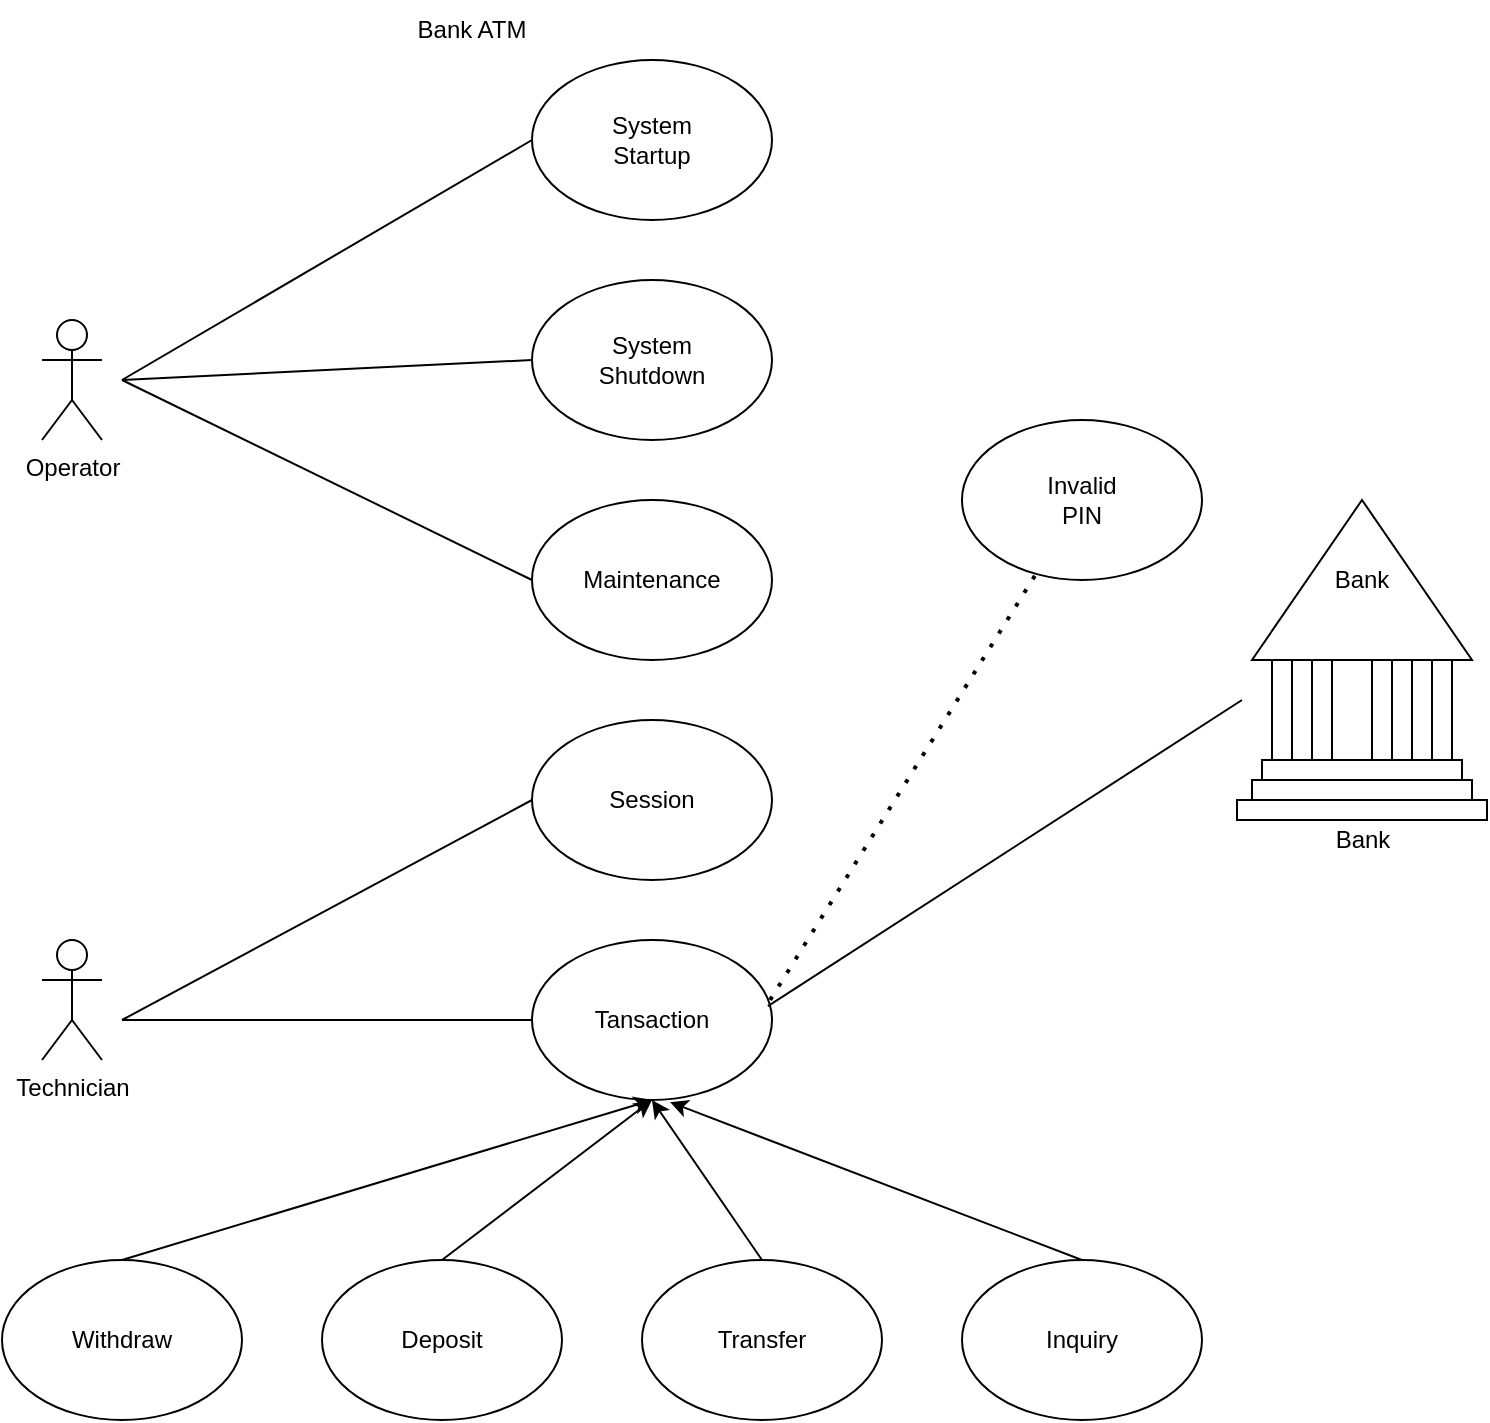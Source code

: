 <mxfile version="16.2.6" type="github" pages="2">
  <diagram id="_k4SFtjNPuJcZfNxcP2K" name="Use Case Diagram">
    <mxGraphModel dx="946" dy="614" grid="1" gridSize="10" guides="1" tooltips="1" connect="1" arrows="1" fold="1" page="1" pageScale="1" pageWidth="850" pageHeight="1100" math="0" shadow="0">
      <root>
        <mxCell id="0" />
        <mxCell id="1" parent="0" />
        <mxCell id="45MKgMRKXFpGtMMUWDXZ-6" value="Bank ATM" style="text;html=1;strokeColor=none;fillColor=none;align=center;verticalAlign=middle;whiteSpace=wrap;rounded=0;" parent="1" vertex="1">
          <mxGeometry x="285" y="90" width="60" height="30" as="geometry" />
        </mxCell>
        <mxCell id="45MKgMRKXFpGtMMUWDXZ-7" value="Operator" style="shape=umlActor;verticalLabelPosition=bottom;verticalAlign=top;html=1;outlineConnect=0;" parent="1" vertex="1">
          <mxGeometry x="100" y="250" width="30" height="60" as="geometry" />
        </mxCell>
        <mxCell id="45MKgMRKXFpGtMMUWDXZ-8" value="Technician" style="shape=umlActor;verticalLabelPosition=bottom;verticalAlign=top;html=1;outlineConnect=0;" parent="1" vertex="1">
          <mxGeometry x="100" y="560" width="30" height="60" as="geometry" />
        </mxCell>
        <mxCell id="45MKgMRKXFpGtMMUWDXZ-10" value="System&lt;br&gt;Startup" style="ellipse;whiteSpace=wrap;html=1;" parent="1" vertex="1">
          <mxGeometry x="345" y="120" width="120" height="80" as="geometry" />
        </mxCell>
        <mxCell id="45MKgMRKXFpGtMMUWDXZ-11" value="Maintenance" style="ellipse;whiteSpace=wrap;html=1;" parent="1" vertex="1">
          <mxGeometry x="345" y="340" width="120" height="80" as="geometry" />
        </mxCell>
        <mxCell id="45MKgMRKXFpGtMMUWDXZ-12" value="Session" style="ellipse;whiteSpace=wrap;html=1;" parent="1" vertex="1">
          <mxGeometry x="345" y="450" width="120" height="80" as="geometry" />
        </mxCell>
        <mxCell id="45MKgMRKXFpGtMMUWDXZ-13" value="System&lt;br&gt;Shutdown" style="ellipse;whiteSpace=wrap;html=1;" parent="1" vertex="1">
          <mxGeometry x="345" y="230" width="120" height="80" as="geometry" />
        </mxCell>
        <mxCell id="45MKgMRKXFpGtMMUWDXZ-14" value="Tansaction" style="ellipse;whiteSpace=wrap;html=1;" parent="1" vertex="1">
          <mxGeometry x="345" y="560" width="120" height="80" as="geometry" />
        </mxCell>
        <mxCell id="45MKgMRKXFpGtMMUWDXZ-17" value="" style="endArrow=none;html=1;rounded=0;" parent="1" edge="1">
          <mxGeometry width="50" height="50" relative="1" as="geometry">
            <mxPoint x="140" y="280" as="sourcePoint" />
            <mxPoint x="345" y="160" as="targetPoint" />
          </mxGeometry>
        </mxCell>
        <mxCell id="45MKgMRKXFpGtMMUWDXZ-18" value="" style="endArrow=none;html=1;rounded=0;entryX=0;entryY=0.5;entryDx=0;entryDy=0;" parent="1" target="45MKgMRKXFpGtMMUWDXZ-13" edge="1">
          <mxGeometry width="50" height="50" relative="1" as="geometry">
            <mxPoint x="140" y="280" as="sourcePoint" />
            <mxPoint x="355" y="170" as="targetPoint" />
          </mxGeometry>
        </mxCell>
        <mxCell id="45MKgMRKXFpGtMMUWDXZ-19" value="" style="endArrow=none;html=1;rounded=0;entryX=0;entryY=0.5;entryDx=0;entryDy=0;" parent="1" target="45MKgMRKXFpGtMMUWDXZ-11" edge="1">
          <mxGeometry width="50" height="50" relative="1" as="geometry">
            <mxPoint x="140" y="280" as="sourcePoint" />
            <mxPoint x="365" y="180" as="targetPoint" />
          </mxGeometry>
        </mxCell>
        <mxCell id="45MKgMRKXFpGtMMUWDXZ-23" value="" style="whiteSpace=wrap;html=1;aspect=fixed;" parent="1" vertex="1">
          <mxGeometry x="715" y="410" width="90" height="90" as="geometry" />
        </mxCell>
        <mxCell id="45MKgMRKXFpGtMMUWDXZ-24" value="Bank" style="triangle;whiteSpace=wrap;html=1;direction=north;" parent="1" vertex="1">
          <mxGeometry x="705" y="340" width="110" height="80" as="geometry" />
        </mxCell>
        <mxCell id="45MKgMRKXFpGtMMUWDXZ-25" value="" style="rounded=0;whiteSpace=wrap;html=1;" parent="1" vertex="1">
          <mxGeometry x="710" y="470" width="100" height="10" as="geometry" />
        </mxCell>
        <mxCell id="45MKgMRKXFpGtMMUWDXZ-26" value="" style="rounded=0;whiteSpace=wrap;html=1;" parent="1" vertex="1">
          <mxGeometry x="705" y="480" width="110" height="10" as="geometry" />
        </mxCell>
        <mxCell id="45MKgMRKXFpGtMMUWDXZ-27" value="" style="rounded=0;whiteSpace=wrap;html=1;" parent="1" vertex="1">
          <mxGeometry x="697.5" y="490" width="125" height="10" as="geometry" />
        </mxCell>
        <mxCell id="45MKgMRKXFpGtMMUWDXZ-28" value="" style="rounded=0;whiteSpace=wrap;html=1;rotation=90;" parent="1" vertex="1">
          <mxGeometry x="705" y="440" width="50" height="10" as="geometry" />
        </mxCell>
        <mxCell id="45MKgMRKXFpGtMMUWDXZ-32" value="" style="rounded=0;whiteSpace=wrap;html=1;rotation=90;" parent="1" vertex="1">
          <mxGeometry x="745" y="440" width="50" height="10" as="geometry" />
        </mxCell>
        <mxCell id="45MKgMRKXFpGtMMUWDXZ-33" value="" style="rounded=0;whiteSpace=wrap;html=1;rotation=90;" parent="1" vertex="1">
          <mxGeometry x="765" y="440" width="50" height="10" as="geometry" />
        </mxCell>
        <mxCell id="45MKgMRKXFpGtMMUWDXZ-36" value="" style="rounded=0;whiteSpace=wrap;html=1;rotation=90;" parent="1" vertex="1">
          <mxGeometry x="715" y="440" width="50" height="10" as="geometry" />
        </mxCell>
        <mxCell id="45MKgMRKXFpGtMMUWDXZ-39" value="" style="endArrow=none;html=1;rounded=0;entryX=0;entryY=0.5;entryDx=0;entryDy=0;" parent="1" edge="1" target="45MKgMRKXFpGtMMUWDXZ-12">
          <mxGeometry width="50" height="50" relative="1" as="geometry">
            <mxPoint x="140" y="600" as="sourcePoint" />
            <mxPoint x="345" y="600" as="targetPoint" />
          </mxGeometry>
        </mxCell>
        <mxCell id="45MKgMRKXFpGtMMUWDXZ-40" value="" style="endArrow=none;html=1;rounded=0;entryX=0;entryY=0.5;entryDx=0;entryDy=0;" parent="1" edge="1" target="45MKgMRKXFpGtMMUWDXZ-14">
          <mxGeometry width="50" height="50" relative="1" as="geometry">
            <mxPoint x="140" y="600" as="sourcePoint" />
            <mxPoint x="345" y="700" as="targetPoint" />
          </mxGeometry>
        </mxCell>
        <mxCell id="45MKgMRKXFpGtMMUWDXZ-54" value="" style="endArrow=none;html=1;rounded=0;exitX=0.983;exitY=0.413;exitDx=0;exitDy=0;exitPerimeter=0;" parent="1" source="45MKgMRKXFpGtMMUWDXZ-14" edge="1">
          <mxGeometry width="50" height="50" relative="1" as="geometry">
            <mxPoint x="400" y="530" as="sourcePoint" />
            <mxPoint x="700" y="440" as="targetPoint" />
          </mxGeometry>
        </mxCell>
        <mxCell id="45MKgMRKXFpGtMMUWDXZ-57" value="Bank" style="text;html=1;align=center;verticalAlign=middle;resizable=0;points=[];autosize=1;strokeColor=none;fillColor=none;" parent="1" vertex="1">
          <mxGeometry x="740" y="500" width="40" height="20" as="geometry" />
        </mxCell>
        <mxCell id="Dvb4oOkXm0ofPI8fJMlN-1" style="edgeStyle=orthogonalEdgeStyle;rounded=0;orthogonalLoop=1;jettySize=auto;html=1;exitX=1;exitY=0.5;exitDx=0;exitDy=0;" edge="1" parent="1">
          <mxGeometry relative="1" as="geometry">
            <mxPoint x="405" y="672.5" as="sourcePoint" />
            <mxPoint x="405" y="672.5" as="targetPoint" />
          </mxGeometry>
        </mxCell>
        <mxCell id="Dvb4oOkXm0ofPI8fJMlN-3" value="Invalid&lt;br&gt;PIN" style="ellipse;whiteSpace=wrap;html=1;" vertex="1" parent="1">
          <mxGeometry x="560" y="300" width="120" height="80" as="geometry" />
        </mxCell>
        <mxCell id="Dvb4oOkXm0ofPI8fJMlN-4" value="Inquiry" style="ellipse;whiteSpace=wrap;html=1;" vertex="1" parent="1">
          <mxGeometry x="560" y="720" width="120" height="80" as="geometry" />
        </mxCell>
        <mxCell id="Dvb4oOkXm0ofPI8fJMlN-5" value="Transfer" style="ellipse;whiteSpace=wrap;html=1;" vertex="1" parent="1">
          <mxGeometry x="400" y="720" width="120" height="80" as="geometry" />
        </mxCell>
        <mxCell id="Dvb4oOkXm0ofPI8fJMlN-6" value="Deposit" style="ellipse;whiteSpace=wrap;html=1;" vertex="1" parent="1">
          <mxGeometry x="240" y="720" width="120" height="80" as="geometry" />
        </mxCell>
        <mxCell id="Dvb4oOkXm0ofPI8fJMlN-7" value="Withdraw" style="ellipse;whiteSpace=wrap;html=1;" vertex="1" parent="1">
          <mxGeometry x="80" y="720" width="120" height="80" as="geometry" />
        </mxCell>
        <mxCell id="Dvb4oOkXm0ofPI8fJMlN-10" value="" style="endArrow=classic;html=1;rounded=0;entryX=0.5;entryY=1;entryDx=0;entryDy=0;exitX=0.5;exitY=0;exitDx=0;exitDy=0;" edge="1" parent="1" source="Dvb4oOkXm0ofPI8fJMlN-7" target="45MKgMRKXFpGtMMUWDXZ-14">
          <mxGeometry width="50" height="50" relative="1" as="geometry">
            <mxPoint x="450" y="680" as="sourcePoint" />
            <mxPoint x="500" y="630" as="targetPoint" />
          </mxGeometry>
        </mxCell>
        <mxCell id="Dvb4oOkXm0ofPI8fJMlN-12" value="" style="endArrow=classic;html=1;rounded=0;entryX=0.5;entryY=1;entryDx=0;entryDy=0;exitX=0.5;exitY=0;exitDx=0;exitDy=0;" edge="1" parent="1" source="Dvb4oOkXm0ofPI8fJMlN-6" target="45MKgMRKXFpGtMMUWDXZ-14">
          <mxGeometry width="50" height="50" relative="1" as="geometry">
            <mxPoint x="450" y="680" as="sourcePoint" />
            <mxPoint x="500" y="630" as="targetPoint" />
          </mxGeometry>
        </mxCell>
        <mxCell id="Dvb4oOkXm0ofPI8fJMlN-13" value="" style="endArrow=classic;html=1;rounded=0;entryX=0.575;entryY=1.013;entryDx=0;entryDy=0;entryPerimeter=0;exitX=0.5;exitY=0;exitDx=0;exitDy=0;" edge="1" parent="1" source="Dvb4oOkXm0ofPI8fJMlN-4" target="45MKgMRKXFpGtMMUWDXZ-14">
          <mxGeometry width="50" height="50" relative="1" as="geometry">
            <mxPoint x="450" y="680" as="sourcePoint" />
            <mxPoint x="500" y="630" as="targetPoint" />
          </mxGeometry>
        </mxCell>
        <mxCell id="Dvb4oOkXm0ofPI8fJMlN-14" value="" style="endArrow=classic;html=1;rounded=0;entryX=0.5;entryY=1;entryDx=0;entryDy=0;exitX=0.5;exitY=0;exitDx=0;exitDy=0;" edge="1" parent="1" source="Dvb4oOkXm0ofPI8fJMlN-5" target="45MKgMRKXFpGtMMUWDXZ-14">
          <mxGeometry width="50" height="50" relative="1" as="geometry">
            <mxPoint x="450" y="710" as="sourcePoint" />
            <mxPoint x="500" y="630" as="targetPoint" />
          </mxGeometry>
        </mxCell>
        <mxCell id="Dvb4oOkXm0ofPI8fJMlN-15" value="" style="endArrow=none;dashed=1;html=1;dashPattern=1 3;strokeWidth=2;rounded=0;exitX=0.992;exitY=0.375;exitDx=0;exitDy=0;exitPerimeter=0;" edge="1" parent="1" source="45MKgMRKXFpGtMMUWDXZ-14" target="Dvb4oOkXm0ofPI8fJMlN-3">
          <mxGeometry width="50" height="50" relative="1" as="geometry">
            <mxPoint x="470" y="590" as="sourcePoint" />
            <mxPoint x="500" y="550" as="targetPoint" />
          </mxGeometry>
        </mxCell>
      </root>
    </mxGraphModel>
  </diagram>
  <diagram id="KxTxRun4sh863hU8KU6i" name="Class Diagram">
    <mxGraphModel dx="946" dy="614" grid="1" gridSize="10" guides="1" tooltips="1" connect="1" arrows="1" fold="1" page="1" pageScale="1" pageWidth="850" pageHeight="1100" math="0" shadow="0">
      <root>
        <mxCell id="xuX5k-lq0-51uePfPYsa-0" />
        <mxCell id="xuX5k-lq0-51uePfPYsa-1" parent="xuX5k-lq0-51uePfPYsa-0" />
        <mxCell id="ivWQdCyOf3Oc2Pl7hZdx-12" value="Bank" style="swimlane;fontStyle=1;align=center;verticalAlign=top;childLayout=stackLayout;horizontal=1;startSize=26;horizontalStack=0;resizeParent=1;resizeParentMax=0;resizeLast=0;collapsible=1;marginBottom=0;" vertex="1" parent="xuX5k-lq0-51uePfPYsa-1">
          <mxGeometry x="80" y="80" width="160" height="110" as="geometry" />
        </mxCell>
        <mxCell id="ivWQdCyOf3Oc2Pl7hZdx-13" value="code&#xa;address&#xa;" style="text;strokeColor=none;fillColor=none;align=left;verticalAlign=top;spacingLeft=4;spacingRight=4;overflow=hidden;rotatable=0;points=[[0,0.5],[1,0.5]];portConstraint=eastwest;" vertex="1" parent="ivWQdCyOf3Oc2Pl7hZdx-12">
          <mxGeometry y="26" width="160" height="34" as="geometry" />
        </mxCell>
        <mxCell id="ivWQdCyOf3Oc2Pl7hZdx-14" value="" style="line;strokeWidth=1;fillColor=none;align=left;verticalAlign=middle;spacingTop=-1;spacingLeft=3;spacingRight=3;rotatable=0;labelPosition=right;points=[];portConstraint=eastwest;" vertex="1" parent="ivWQdCyOf3Oc2Pl7hZdx-12">
          <mxGeometry y="60" width="160" height="8" as="geometry" />
        </mxCell>
        <mxCell id="ivWQdCyOf3Oc2Pl7hZdx-15" value="Manages()&#xa;maintains()" style="text;strokeColor=none;fillColor=none;align=left;verticalAlign=top;spacingLeft=4;spacingRight=4;overflow=hidden;rotatable=0;points=[[0,0.5],[1,0.5]];portConstraint=eastwest;" vertex="1" parent="ivWQdCyOf3Oc2Pl7hZdx-12">
          <mxGeometry y="68" width="160" height="42" as="geometry" />
        </mxCell>
        <mxCell id="ivWQdCyOf3Oc2Pl7hZdx-23" value="ATMInfo" style="swimlane;fontStyle=1;align=center;verticalAlign=top;childLayout=stackLayout;horizontal=1;startSize=26;horizontalStack=0;resizeParent=1;resizeParentMax=0;resizeLast=0;collapsible=1;marginBottom=0;" vertex="1" parent="xuX5k-lq0-51uePfPYsa-1">
          <mxGeometry x="600" y="80" width="160" height="110" as="geometry" />
        </mxCell>
        <mxCell id="ivWQdCyOf3Oc2Pl7hZdx-24" value="location&#xa;managedBy" style="text;strokeColor=none;fillColor=none;align=left;verticalAlign=top;spacingLeft=4;spacingRight=4;overflow=hidden;rotatable=0;points=[[0,0.5],[1,0.5]];portConstraint=eastwest;" vertex="1" parent="ivWQdCyOf3Oc2Pl7hZdx-23">
          <mxGeometry y="26" width="160" height="34" as="geometry" />
        </mxCell>
        <mxCell id="ivWQdCyOf3Oc2Pl7hZdx-25" value="" style="line;strokeWidth=1;fillColor=none;align=left;verticalAlign=middle;spacingTop=-1;spacingLeft=3;spacingRight=3;rotatable=0;labelPosition=right;points=[];portConstraint=eastwest;" vertex="1" parent="ivWQdCyOf3Oc2Pl7hZdx-23">
          <mxGeometry y="60" width="160" height="8" as="geometry" />
        </mxCell>
        <mxCell id="ivWQdCyOf3Oc2Pl7hZdx-26" value="identifies()&#xa;transactions()" style="text;strokeColor=none;fillColor=none;align=left;verticalAlign=top;spacingLeft=4;spacingRight=4;overflow=hidden;rotatable=0;points=[[0,0.5],[1,0.5]];portConstraint=eastwest;" vertex="1" parent="ivWQdCyOf3Oc2Pl7hZdx-23">
          <mxGeometry y="68" width="160" height="42" as="geometry" />
        </mxCell>
        <mxCell id="ivWQdCyOf3Oc2Pl7hZdx-27" value="" style="endArrow=none;html=1;rounded=0;exitX=1;exitY=0.25;exitDx=0;exitDy=0;" edge="1" parent="xuX5k-lq0-51uePfPYsa-1" source="ivWQdCyOf3Oc2Pl7hZdx-12">
          <mxGeometry width="50" height="50" relative="1" as="geometry">
            <mxPoint x="340" y="370" as="sourcePoint" />
            <mxPoint x="600" y="108" as="targetPoint" />
          </mxGeometry>
        </mxCell>
        <mxCell id="ivWQdCyOf3Oc2Pl7hZdx-28" value="Customer" style="swimlane;fontStyle=1;align=center;verticalAlign=top;childLayout=stackLayout;horizontal=1;startSize=26;horizontalStack=0;resizeParent=1;resizeParentMax=0;resizeLast=0;collapsible=1;marginBottom=0;" vertex="1" parent="xuX5k-lq0-51uePfPYsa-1">
          <mxGeometry x="330" y="160" width="160" height="120" as="geometry" />
        </mxCell>
        <mxCell id="ivWQdCyOf3Oc2Pl7hZdx-29" value="name&#xa;address&#xa;dob" style="text;strokeColor=none;fillColor=none;align=left;verticalAlign=top;spacingLeft=4;spacingRight=4;overflow=hidden;rotatable=0;points=[[0,0.5],[1,0.5]];portConstraint=eastwest;" vertex="1" parent="ivWQdCyOf3Oc2Pl7hZdx-28">
          <mxGeometry y="26" width="160" height="54" as="geometry" />
        </mxCell>
        <mxCell id="ivWQdCyOf3Oc2Pl7hZdx-30" value="" style="line;strokeWidth=1;fillColor=none;align=left;verticalAlign=middle;spacingTop=-1;spacingLeft=3;spacingRight=3;rotatable=0;labelPosition=right;points=[];portConstraint=eastwest;" vertex="1" parent="ivWQdCyOf3Oc2Pl7hZdx-28">
          <mxGeometry y="80" width="160" height="8" as="geometry" />
        </mxCell>
        <mxCell id="ivWQdCyOf3Oc2Pl7hZdx-31" value="owns()" style="text;strokeColor=none;fillColor=none;align=left;verticalAlign=top;spacingLeft=4;spacingRight=4;overflow=hidden;rotatable=0;points=[[0,0.5],[1,0.5]];portConstraint=eastwest;" vertex="1" parent="ivWQdCyOf3Oc2Pl7hZdx-28">
          <mxGeometry y="88" width="160" height="32" as="geometry" />
        </mxCell>
        <mxCell id="ivWQdCyOf3Oc2Pl7hZdx-32" value="" style="endArrow=none;html=1;rounded=0;exitX=1;exitY=0.5;exitDx=0;exitDy=0;entryX=0;entryY=0.083;entryDx=0;entryDy=0;entryPerimeter=0;" edge="1" parent="xuX5k-lq0-51uePfPYsa-1" source="ivWQdCyOf3Oc2Pl7hZdx-15" target="ivWQdCyOf3Oc2Pl7hZdx-28">
          <mxGeometry width="50" height="50" relative="1" as="geometry">
            <mxPoint x="250" y="117.5" as="sourcePoint" />
            <mxPoint x="610" y="118" as="targetPoint" />
          </mxGeometry>
        </mxCell>
        <mxCell id="ivWQdCyOf3Oc2Pl7hZdx-33" value="DebitCard" style="swimlane;fontStyle=1;align=center;verticalAlign=top;childLayout=stackLayout;horizontal=1;startSize=26;horizontalStack=0;resizeParent=1;resizeParentMax=0;resizeLast=0;collapsible=1;marginBottom=0;" vertex="1" parent="xuX5k-lq0-51uePfPYsa-1">
          <mxGeometry x="80" y="230" width="160" height="104" as="geometry" />
        </mxCell>
        <mxCell id="ivWQdCyOf3Oc2Pl7hZdx-34" value="cardNo&#xa;ownedBy" style="text;strokeColor=none;fillColor=none;align=left;verticalAlign=top;spacingLeft=4;spacingRight=4;overflow=hidden;rotatable=0;points=[[0,0.5],[1,0.5]];portConstraint=eastwest;" vertex="1" parent="ivWQdCyOf3Oc2Pl7hZdx-33">
          <mxGeometry y="26" width="160" height="44" as="geometry" />
        </mxCell>
        <mxCell id="ivWQdCyOf3Oc2Pl7hZdx-35" value="" style="line;strokeWidth=1;fillColor=none;align=left;verticalAlign=middle;spacingTop=-1;spacingLeft=3;spacingRight=3;rotatable=0;labelPosition=right;points=[];portConstraint=eastwest;" vertex="1" parent="ivWQdCyOf3Oc2Pl7hZdx-33">
          <mxGeometry y="70" width="160" height="2" as="geometry" />
        </mxCell>
        <mxCell id="ivWQdCyOf3Oc2Pl7hZdx-36" value="access()" style="text;strokeColor=none;fillColor=none;align=left;verticalAlign=top;spacingLeft=4;spacingRight=4;overflow=hidden;rotatable=0;points=[[0,0.5],[1,0.5]];portConstraint=eastwest;" vertex="1" parent="ivWQdCyOf3Oc2Pl7hZdx-33">
          <mxGeometry y="72" width="160" height="32" as="geometry" />
        </mxCell>
        <mxCell id="ivWQdCyOf3Oc2Pl7hZdx-37" value="" style="endArrow=none;html=1;rounded=0;entryX=-0.006;entryY=1.037;entryDx=0;entryDy=0;entryPerimeter=0;" edge="1" parent="xuX5k-lq0-51uePfPYsa-1" target="ivWQdCyOf3Oc2Pl7hZdx-29">
          <mxGeometry width="50" height="50" relative="1" as="geometry">
            <mxPoint x="240" y="242" as="sourcePoint" />
            <mxPoint x="250" y="200" as="targetPoint" />
          </mxGeometry>
        </mxCell>
        <mxCell id="ivWQdCyOf3Oc2Pl7hZdx-39" value="Account" style="swimlane;fontStyle=1;align=center;verticalAlign=top;childLayout=stackLayout;horizontal=1;startSize=26;horizontalStack=0;resizeParent=1;resizeParentMax=0;resizeLast=0;collapsible=1;marginBottom=0;" vertex="1" parent="xuX5k-lq0-51uePfPYsa-1">
          <mxGeometry x="330" y="330" width="160" height="110" as="geometry" />
        </mxCell>
        <mxCell id="ivWQdCyOf3Oc2Pl7hZdx-40" value="type&#xa;owner" style="text;strokeColor=none;fillColor=none;align=left;verticalAlign=top;spacingLeft=4;spacingRight=4;overflow=hidden;rotatable=0;points=[[0,0.5],[1,0.5]];portConstraint=eastwest;" vertex="1" parent="ivWQdCyOf3Oc2Pl7hZdx-39">
          <mxGeometry y="26" width="160" height="54" as="geometry" />
        </mxCell>
        <mxCell id="ivWQdCyOf3Oc2Pl7hZdx-41" value="" style="line;strokeWidth=1;fillColor=none;align=left;verticalAlign=middle;spacingTop=-1;spacingLeft=3;spacingRight=3;rotatable=0;labelPosition=right;points=[];portConstraint=eastwest;" vertex="1" parent="ivWQdCyOf3Oc2Pl7hZdx-39">
          <mxGeometry y="80" width="160" height="30" as="geometry" />
        </mxCell>
        <mxCell id="ivWQdCyOf3Oc2Pl7hZdx-43" value="ATMTransaction" style="swimlane;fontStyle=1;align=center;verticalAlign=top;childLayout=stackLayout;horizontal=1;startSize=26;horizontalStack=0;resizeParent=1;resizeParentMax=0;resizeLast=0;collapsible=1;marginBottom=0;" vertex="1" parent="xuX5k-lq0-51uePfPYsa-1">
          <mxGeometry x="600" y="280" width="160" height="120" as="geometry" />
        </mxCell>
        <mxCell id="ivWQdCyOf3Oc2Pl7hZdx-44" value="transactionID&#xa;date&#xa;type" style="text;strokeColor=none;fillColor=none;align=left;verticalAlign=top;spacingLeft=4;spacingRight=4;overflow=hidden;rotatable=0;points=[[0,0.5],[1,0.5]];portConstraint=eastwest;" vertex="1" parent="ivWQdCyOf3Oc2Pl7hZdx-43">
          <mxGeometry y="26" width="160" height="54" as="geometry" />
        </mxCell>
        <mxCell id="ivWQdCyOf3Oc2Pl7hZdx-45" value="" style="line;strokeWidth=1;fillColor=none;align=left;verticalAlign=middle;spacingTop=-1;spacingLeft=3;spacingRight=3;rotatable=0;labelPosition=right;points=[];portConstraint=eastwest;" vertex="1" parent="ivWQdCyOf3Oc2Pl7hZdx-43">
          <mxGeometry y="80" width="160" height="8" as="geometry" />
        </mxCell>
        <mxCell id="ivWQdCyOf3Oc2Pl7hZdx-46" value="modifies()" style="text;strokeColor=none;fillColor=none;align=left;verticalAlign=top;spacingLeft=4;spacingRight=4;overflow=hidden;rotatable=0;points=[[0,0.5],[1,0.5]];portConstraint=eastwest;" vertex="1" parent="ivWQdCyOf3Oc2Pl7hZdx-43">
          <mxGeometry y="88" width="160" height="32" as="geometry" />
        </mxCell>
        <mxCell id="ivWQdCyOf3Oc2Pl7hZdx-47" value="" style="endArrow=none;html=1;rounded=0;exitX=0.5;exitY=0;exitDx=0;exitDy=0;" edge="1" parent="xuX5k-lq0-51uePfPYsa-1" source="ivWQdCyOf3Oc2Pl7hZdx-43">
          <mxGeometry width="50" height="50" relative="1" as="geometry">
            <mxPoint x="250" y="252" as="sourcePoint" />
            <mxPoint x="680" y="190" as="targetPoint" />
          </mxGeometry>
        </mxCell>
        <mxCell id="ivWQdCyOf3Oc2Pl7hZdx-48" value="" style="endArrow=none;html=1;rounded=0;entryX=-0.019;entryY=1.056;entryDx=0;entryDy=0;entryPerimeter=0;exitX=1.006;exitY=0.111;exitDx=0;exitDy=0;exitPerimeter=0;" edge="1" parent="xuX5k-lq0-51uePfPYsa-1" source="ivWQdCyOf3Oc2Pl7hZdx-40" target="ivWQdCyOf3Oc2Pl7hZdx-44">
          <mxGeometry width="50" height="50" relative="1" as="geometry">
            <mxPoint x="260" y="262" as="sourcePoint" />
            <mxPoint x="349.04" y="261.998" as="targetPoint" />
          </mxGeometry>
        </mxCell>
        <mxCell id="ivWQdCyOf3Oc2Pl7hZdx-49" value="" style="endArrow=none;html=1;rounded=0;entryX=0;entryY=0.5;entryDx=0;entryDy=0;" edge="1" parent="xuX5k-lq0-51uePfPYsa-1" target="ivWQdCyOf3Oc2Pl7hZdx-40">
          <mxGeometry width="50" height="50" relative="1" as="geometry">
            <mxPoint x="140" y="340" as="sourcePoint" />
            <mxPoint x="390" y="320" as="targetPoint" />
            <Array as="points">
              <mxPoint x="140" y="383" />
            </Array>
          </mxGeometry>
        </mxCell>
        <mxCell id="ivWQdCyOf3Oc2Pl7hZdx-51" value="" style="endArrow=none;html=1;rounded=0;entryX=0.506;entryY=1;entryDx=0;entryDy=0;entryPerimeter=0;" edge="1" parent="xuX5k-lq0-51uePfPYsa-1" target="ivWQdCyOf3Oc2Pl7hZdx-15">
          <mxGeometry width="50" height="50" relative="1" as="geometry">
            <mxPoint x="161" y="230" as="sourcePoint" />
            <mxPoint x="359.04" y="271.998" as="targetPoint" />
          </mxGeometry>
        </mxCell>
        <mxCell id="ivWQdCyOf3Oc2Pl7hZdx-52" value="CurrentAccount" style="swimlane;fontStyle=1;align=center;verticalAlign=top;childLayout=stackLayout;horizontal=1;startSize=26;horizontalStack=0;resizeParent=1;resizeParentMax=0;resizeLast=0;collapsible=1;marginBottom=0;" vertex="1" parent="xuX5k-lq0-51uePfPYsa-1">
          <mxGeometry x="80" y="480" width="160" height="110" as="geometry" />
        </mxCell>
        <mxCell id="ivWQdCyOf3Oc2Pl7hZdx-53" value="accountNo&#xa;balance" style="text;strokeColor=none;fillColor=none;align=left;verticalAlign=top;spacingLeft=4;spacingRight=4;overflow=hidden;rotatable=0;points=[[0,0.5],[1,0.5]];portConstraint=eastwest;" vertex="1" parent="ivWQdCyOf3Oc2Pl7hZdx-52">
          <mxGeometry y="26" width="160" height="34" as="geometry" />
        </mxCell>
        <mxCell id="ivWQdCyOf3Oc2Pl7hZdx-54" value="" style="line;strokeWidth=1;fillColor=none;align=left;verticalAlign=middle;spacingTop=-1;spacingLeft=3;spacingRight=3;rotatable=0;labelPosition=right;points=[];portConstraint=eastwest;" vertex="1" parent="ivWQdCyOf3Oc2Pl7hZdx-52">
          <mxGeometry y="60" width="160" height="8" as="geometry" />
        </mxCell>
        <mxCell id="ivWQdCyOf3Oc2Pl7hZdx-55" value="debit()&#xa;credit()" style="text;strokeColor=none;fillColor=none;align=left;verticalAlign=top;spacingLeft=4;spacingRight=4;overflow=hidden;rotatable=0;points=[[0,0.5],[1,0.5]];portConstraint=eastwest;" vertex="1" parent="ivWQdCyOf3Oc2Pl7hZdx-52">
          <mxGeometry y="68" width="160" height="42" as="geometry" />
        </mxCell>
        <mxCell id="ivWQdCyOf3Oc2Pl7hZdx-56" value="SavinsAccount" style="swimlane;fontStyle=1;align=center;verticalAlign=top;childLayout=stackLayout;horizontal=1;startSize=26;horizontalStack=0;resizeParent=1;resizeParentMax=0;resizeLast=0;collapsible=1;marginBottom=0;" vertex="1" parent="xuX5k-lq0-51uePfPYsa-1">
          <mxGeometry x="260" y="480" width="160" height="110" as="geometry" />
        </mxCell>
        <mxCell id="ivWQdCyOf3Oc2Pl7hZdx-57" value="accountNo&#xa;balance&#xa;" style="text;strokeColor=none;fillColor=none;align=left;verticalAlign=top;spacingLeft=4;spacingRight=4;overflow=hidden;rotatable=0;points=[[0,0.5],[1,0.5]];portConstraint=eastwest;" vertex="1" parent="ivWQdCyOf3Oc2Pl7hZdx-56">
          <mxGeometry y="26" width="160" height="34" as="geometry" />
        </mxCell>
        <mxCell id="ivWQdCyOf3Oc2Pl7hZdx-58" value="" style="line;strokeWidth=1;fillColor=none;align=left;verticalAlign=middle;spacingTop=-1;spacingLeft=3;spacingRight=3;rotatable=0;labelPosition=right;points=[];portConstraint=eastwest;" vertex="1" parent="ivWQdCyOf3Oc2Pl7hZdx-56">
          <mxGeometry y="60" width="160" height="8" as="geometry" />
        </mxCell>
        <mxCell id="ivWQdCyOf3Oc2Pl7hZdx-59" value="debit()&#xa;credit()" style="text;strokeColor=none;fillColor=none;align=left;verticalAlign=top;spacingLeft=4;spacingRight=4;overflow=hidden;rotatable=0;points=[[0,0.5],[1,0.5]];portConstraint=eastwest;" vertex="1" parent="ivWQdCyOf3Oc2Pl7hZdx-56">
          <mxGeometry y="68" width="160" height="42" as="geometry" />
        </mxCell>
        <mxCell id="ivWQdCyOf3Oc2Pl7hZdx-61" value="" style="endArrow=block;endSize=16;endFill=0;html=1;rounded=0;exitX=0.619;exitY=-0.018;exitDx=0;exitDy=0;exitPerimeter=0;" edge="1" parent="xuX5k-lq0-51uePfPYsa-1" source="ivWQdCyOf3Oc2Pl7hZdx-56">
          <mxGeometry width="160" relative="1" as="geometry">
            <mxPoint x="280" y="400" as="sourcePoint" />
            <mxPoint x="359" y="440" as="targetPoint" />
          </mxGeometry>
        </mxCell>
        <mxCell id="ivWQdCyOf3Oc2Pl7hZdx-62" value="" style="endArrow=none;html=1;rounded=0;exitX=0.5;exitY=0;exitDx=0;exitDy=0;" edge="1" parent="xuX5k-lq0-51uePfPYsa-1" source="ivWQdCyOf3Oc2Pl7hZdx-52">
          <mxGeometry width="50" height="50" relative="1" as="geometry">
            <mxPoint x="340" y="420" as="sourcePoint" />
            <mxPoint x="360" y="460" as="targetPoint" />
            <Array as="points">
              <mxPoint x="160" y="460" />
            </Array>
          </mxGeometry>
        </mxCell>
        <mxCell id="ivWQdCyOf3Oc2Pl7hZdx-63" value="Withdraw" style="swimlane;fontStyle=1;align=center;verticalAlign=top;childLayout=stackLayout;horizontal=1;startSize=26;horizontalStack=0;resizeParent=1;resizeParentMax=0;resizeLast=0;collapsible=1;marginBottom=0;" vertex="1" parent="xuX5k-lq0-51uePfPYsa-1">
          <mxGeometry x="461" y="480" width="100" height="104" as="geometry" />
        </mxCell>
        <mxCell id="ivWQdCyOf3Oc2Pl7hZdx-64" value="ammount" style="text;strokeColor=none;fillColor=none;align=left;verticalAlign=top;spacingLeft=4;spacingRight=4;overflow=hidden;rotatable=0;points=[[0,0.5],[1,0.5]];portConstraint=eastwest;" vertex="1" parent="ivWQdCyOf3Oc2Pl7hZdx-63">
          <mxGeometry y="26" width="100" height="44" as="geometry" />
        </mxCell>
        <mxCell id="ivWQdCyOf3Oc2Pl7hZdx-65" value="" style="line;strokeWidth=1;fillColor=none;align=left;verticalAlign=middle;spacingTop=-1;spacingLeft=3;spacingRight=3;rotatable=0;labelPosition=right;points=[];portConstraint=eastwest;" vertex="1" parent="ivWQdCyOf3Oc2Pl7hZdx-63">
          <mxGeometry y="70" width="100" height="2" as="geometry" />
        </mxCell>
        <mxCell id="ivWQdCyOf3Oc2Pl7hZdx-66" value="withdraw()" style="text;strokeColor=none;fillColor=none;align=left;verticalAlign=top;spacingLeft=4;spacingRight=4;overflow=hidden;rotatable=0;points=[[0,0.5],[1,0.5]];portConstraint=eastwest;" vertex="1" parent="ivWQdCyOf3Oc2Pl7hZdx-63">
          <mxGeometry y="72" width="100" height="32" as="geometry" />
        </mxCell>
        <mxCell id="ivWQdCyOf3Oc2Pl7hZdx-67" value="Transfer" style="swimlane;fontStyle=1;align=center;verticalAlign=top;childLayout=stackLayout;horizontal=1;startSize=26;horizontalStack=0;resizeParent=1;resizeParentMax=0;resizeLast=0;collapsible=1;marginBottom=0;" vertex="1" parent="xuX5k-lq0-51uePfPYsa-1">
          <mxGeometry x="720" y="480" width="80" height="110" as="geometry" />
        </mxCell>
        <mxCell id="ivWQdCyOf3Oc2Pl7hZdx-68" value="amount&#xa;accountNo" style="text;strokeColor=none;fillColor=none;align=left;verticalAlign=top;spacingLeft=4;spacingRight=4;overflow=hidden;rotatable=0;points=[[0,0.5],[1,0.5]];portConstraint=eastwest;" vertex="1" parent="ivWQdCyOf3Oc2Pl7hZdx-67">
          <mxGeometry y="26" width="80" height="54" as="geometry" />
        </mxCell>
        <mxCell id="ivWQdCyOf3Oc2Pl7hZdx-69" value="" style="line;strokeWidth=1;fillColor=none;align=left;verticalAlign=middle;spacingTop=-1;spacingLeft=3;spacingRight=3;rotatable=0;labelPosition=right;points=[];portConstraint=eastwest;" vertex="1" parent="ivWQdCyOf3Oc2Pl7hZdx-67">
          <mxGeometry y="80" width="80" height="30" as="geometry" />
        </mxCell>
        <mxCell id="ivWQdCyOf3Oc2Pl7hZdx-70" value="Query" style="swimlane;fontStyle=1;align=center;verticalAlign=top;childLayout=stackLayout;horizontal=1;startSize=26;horizontalStack=0;resizeParent=1;resizeParentMax=0;resizeLast=0;collapsible=1;marginBottom=0;" vertex="1" parent="xuX5k-lq0-51uePfPYsa-1">
          <mxGeometry x="590" y="480" width="100" height="104" as="geometry" />
        </mxCell>
        <mxCell id="ivWQdCyOf3Oc2Pl7hZdx-71" value="queryID&#xa;type" style="text;strokeColor=none;fillColor=none;align=left;verticalAlign=top;spacingLeft=4;spacingRight=4;overflow=hidden;rotatable=0;points=[[0,0.5],[1,0.5]];portConstraint=eastwest;" vertex="1" parent="ivWQdCyOf3Oc2Pl7hZdx-70">
          <mxGeometry y="26" width="100" height="44" as="geometry" />
        </mxCell>
        <mxCell id="ivWQdCyOf3Oc2Pl7hZdx-72" value="" style="line;strokeWidth=1;fillColor=none;align=left;verticalAlign=middle;spacingTop=-1;spacingLeft=3;spacingRight=3;rotatable=0;labelPosition=right;points=[];portConstraint=eastwest;" vertex="1" parent="ivWQdCyOf3Oc2Pl7hZdx-70">
          <mxGeometry y="70" width="100" height="2" as="geometry" />
        </mxCell>
        <mxCell id="ivWQdCyOf3Oc2Pl7hZdx-73" value="processing()" style="text;strokeColor=none;fillColor=none;align=left;verticalAlign=top;spacingLeft=4;spacingRight=4;overflow=hidden;rotatable=0;points=[[0,0.5],[1,0.5]];portConstraint=eastwest;" vertex="1" parent="ivWQdCyOf3Oc2Pl7hZdx-70">
          <mxGeometry y="72" width="100" height="32" as="geometry" />
        </mxCell>
        <mxCell id="ivWQdCyOf3Oc2Pl7hZdx-74" value="PinValidation" style="swimlane;fontStyle=1;align=center;verticalAlign=top;childLayout=stackLayout;horizontal=1;startSize=26;horizontalStack=0;resizeParent=1;resizeParentMax=0;resizeLast=0;collapsible=1;marginBottom=0;" vertex="1" parent="xuX5k-lq0-51uePfPYsa-1">
          <mxGeometry x="461" y="620" width="100" height="104" as="geometry" />
        </mxCell>
        <mxCell id="ivWQdCyOf3Oc2Pl7hZdx-75" value="oldPIN&#xa;newPIN" style="text;strokeColor=none;fillColor=none;align=left;verticalAlign=top;spacingLeft=4;spacingRight=4;overflow=hidden;rotatable=0;points=[[0,0.5],[1,0.5]];portConstraint=eastwest;" vertex="1" parent="ivWQdCyOf3Oc2Pl7hZdx-74">
          <mxGeometry y="26" width="100" height="44" as="geometry" />
        </mxCell>
        <mxCell id="ivWQdCyOf3Oc2Pl7hZdx-76" value="" style="line;strokeWidth=1;fillColor=none;align=left;verticalAlign=middle;spacingTop=-1;spacingLeft=3;spacingRight=3;rotatable=0;labelPosition=right;points=[];portConstraint=eastwest;" vertex="1" parent="ivWQdCyOf3Oc2Pl7hZdx-74">
          <mxGeometry y="70" width="100" height="2" as="geometry" />
        </mxCell>
        <mxCell id="ivWQdCyOf3Oc2Pl7hZdx-77" value="pinChange()" style="text;strokeColor=none;fillColor=none;align=left;verticalAlign=top;spacingLeft=4;spacingRight=4;overflow=hidden;rotatable=0;points=[[0,0.5],[1,0.5]];portConstraint=eastwest;" vertex="1" parent="ivWQdCyOf3Oc2Pl7hZdx-74">
          <mxGeometry y="72" width="100" height="32" as="geometry" />
        </mxCell>
        <mxCell id="ivWQdCyOf3Oc2Pl7hZdx-78" value="" style="endArrow=block;endSize=16;endFill=0;html=1;rounded=0;exitX=0.5;exitY=0;exitDx=0;exitDy=0;" edge="1" parent="xuX5k-lq0-51uePfPYsa-1" source="ivWQdCyOf3Oc2Pl7hZdx-70">
          <mxGeometry width="160" relative="1" as="geometry">
            <mxPoint x="640" y="470" as="sourcePoint" />
            <mxPoint x="640" y="400" as="targetPoint" />
          </mxGeometry>
        </mxCell>
        <mxCell id="ivWQdCyOf3Oc2Pl7hZdx-79" value="" style="endArrow=none;html=1;rounded=0;exitX=0.5;exitY=0;exitDx=0;exitDy=0;" edge="1" parent="xuX5k-lq0-51uePfPYsa-1">
          <mxGeometry width="50" height="50" relative="1" as="geometry">
            <mxPoint x="510" y="480" as="sourcePoint" />
            <mxPoint x="640" y="460" as="targetPoint" />
            <Array as="points">
              <mxPoint x="510" y="460" />
            </Array>
          </mxGeometry>
        </mxCell>
        <mxCell id="ivWQdCyOf3Oc2Pl7hZdx-80" value="" style="endArrow=none;html=1;rounded=0;entryX=0.5;entryY=0;entryDx=0;entryDy=0;" edge="1" parent="xuX5k-lq0-51uePfPYsa-1" target="ivWQdCyOf3Oc2Pl7hZdx-67">
          <mxGeometry width="50" height="50" relative="1" as="geometry">
            <mxPoint x="640" y="460" as="sourcePoint" />
            <mxPoint x="790" y="450" as="targetPoint" />
            <Array as="points">
              <mxPoint x="760" y="460" />
            </Array>
          </mxGeometry>
        </mxCell>
        <mxCell id="ivWQdCyOf3Oc2Pl7hZdx-81" value="" style="endArrow=none;html=1;rounded=0;exitX=0.5;exitY=0;exitDx=0;exitDy=0;entryX=0.5;entryY=1.063;entryDx=0;entryDy=0;entryPerimeter=0;" edge="1" parent="xuX5k-lq0-51uePfPYsa-1" source="ivWQdCyOf3Oc2Pl7hZdx-74" target="ivWQdCyOf3Oc2Pl7hZdx-66">
          <mxGeometry width="50" height="50" relative="1" as="geometry">
            <mxPoint x="300" y="670" as="sourcePoint" />
            <mxPoint x="511" y="590" as="targetPoint" />
          </mxGeometry>
        </mxCell>
        <mxCell id="ivWQdCyOf3Oc2Pl7hZdx-82" value="Maintains" style="text;html=1;align=center;verticalAlign=middle;resizable=0;points=[];autosize=1;strokeColor=none;fillColor=none;" vertex="1" parent="xuX5k-lq0-51uePfPYsa-1">
          <mxGeometry x="355" y="80" width="70" height="20" as="geometry" />
        </mxCell>
        <mxCell id="ivWQdCyOf3Oc2Pl7hZdx-84" value="1" style="text;html=1;align=center;verticalAlign=middle;resizable=0;points=[];autosize=1;strokeColor=none;fillColor=none;" vertex="1" parent="xuX5k-lq0-51uePfPYsa-1">
          <mxGeometry x="240" y="110" width="20" height="20" as="geometry" />
        </mxCell>
        <mxCell id="ivWQdCyOf3Oc2Pl7hZdx-85" value="1..*" style="text;html=1;align=center;verticalAlign=middle;resizable=0;points=[];autosize=1;strokeColor=none;fillColor=none;" vertex="1" parent="xuX5k-lq0-51uePfPYsa-1">
          <mxGeometry x="565" y="110" width="30" height="20" as="geometry" />
        </mxCell>
        <mxCell id="ivWQdCyOf3Oc2Pl7hZdx-86" value="1" style="text;html=1;align=center;verticalAlign=middle;resizable=0;points=[];autosize=1;strokeColor=none;fillColor=none;" vertex="1" parent="xuX5k-lq0-51uePfPYsa-1">
          <mxGeometry x="680" y="190" width="20" height="20" as="geometry" />
        </mxCell>
        <mxCell id="ivWQdCyOf3Oc2Pl7hZdx-87" value="*" style="text;html=1;align=center;verticalAlign=middle;resizable=0;points=[];autosize=1;strokeColor=none;fillColor=none;" vertex="1" parent="xuX5k-lq0-51uePfPYsa-1">
          <mxGeometry x="680" y="260" width="20" height="20" as="geometry" />
        </mxCell>
        <mxCell id="ivWQdCyOf3Oc2Pl7hZdx-88" value="Identifies" style="text;html=1;align=center;verticalAlign=middle;resizable=0;points=[];autosize=1;strokeColor=none;fillColor=none;" vertex="1" parent="xuX5k-lq0-51uePfPYsa-1">
          <mxGeometry x="680" y="230" width="60" height="20" as="geometry" />
        </mxCell>
        <mxCell id="ivWQdCyOf3Oc2Pl7hZdx-89" value="Modifies" style="text;html=1;align=center;verticalAlign=middle;resizable=0;points=[];autosize=1;strokeColor=none;fillColor=none;" vertex="1" parent="xuX5k-lq0-51uePfPYsa-1">
          <mxGeometry x="510" y="340" width="60" height="20" as="geometry" />
        </mxCell>
        <mxCell id="ivWQdCyOf3Oc2Pl7hZdx-91" value="1" style="text;html=1;align=center;verticalAlign=middle;resizable=0;points=[];autosize=1;strokeColor=none;fillColor=none;" vertex="1" parent="xuX5k-lq0-51uePfPYsa-1">
          <mxGeometry x="490" y="370" width="20" height="20" as="geometry" />
        </mxCell>
        <mxCell id="ivWQdCyOf3Oc2Pl7hZdx-92" value="*" style="text;html=1;align=center;verticalAlign=middle;resizable=0;points=[];autosize=1;strokeColor=none;fillColor=none;" vertex="1" parent="xuX5k-lq0-51uePfPYsa-1">
          <mxGeometry x="580" y="370" width="20" height="20" as="geometry" />
        </mxCell>
        <mxCell id="ivWQdCyOf3Oc2Pl7hZdx-93" value="" style="endArrow=none;html=1;rounded=0;entryX=0.444;entryY=0.969;entryDx=0;entryDy=0;entryPerimeter=0;" edge="1" parent="xuX5k-lq0-51uePfPYsa-1" target="ivWQdCyOf3Oc2Pl7hZdx-31">
          <mxGeometry width="50" height="50" relative="1" as="geometry">
            <mxPoint x="401" y="330" as="sourcePoint" />
            <mxPoint x="350" y="280" as="targetPoint" />
          </mxGeometry>
        </mxCell>
        <mxCell id="ivWQdCyOf3Oc2Pl7hZdx-94" value="1..*" style="text;html=1;align=center;verticalAlign=middle;resizable=0;points=[];autosize=1;strokeColor=none;fillColor=none;" vertex="1" parent="xuX5k-lq0-51uePfPYsa-1">
          <mxGeometry x="410" y="280" width="30" height="20" as="geometry" />
        </mxCell>
        <mxCell id="ivWQdCyOf3Oc2Pl7hZdx-96" value="1..*" style="text;html=1;align=center;verticalAlign=middle;resizable=0;points=[];autosize=1;strokeColor=none;fillColor=none;" vertex="1" parent="xuX5k-lq0-51uePfPYsa-1">
          <mxGeometry x="410" y="310" width="30" height="20" as="geometry" />
        </mxCell>
        <mxCell id="ivWQdCyOf3Oc2Pl7hZdx-97" value="1..*" style="text;html=1;align=center;verticalAlign=middle;resizable=0;points=[];autosize=1;strokeColor=none;fillColor=none;" vertex="1" parent="xuX5k-lq0-51uePfPYsa-1">
          <mxGeometry x="285" y="390" width="30" height="20" as="geometry" />
        </mxCell>
        <mxCell id="ivWQdCyOf3Oc2Pl7hZdx-98" value="1..*" style="text;html=1;align=center;verticalAlign=middle;resizable=0;points=[];autosize=1;strokeColor=none;fillColor=none;" vertex="1" parent="xuX5k-lq0-51uePfPYsa-1">
          <mxGeometry x="295" y="170" width="30" height="20" as="geometry" />
        </mxCell>
        <mxCell id="ivWQdCyOf3Oc2Pl7hZdx-99" value="1..*" style="text;html=1;align=center;verticalAlign=middle;resizable=0;points=[];autosize=1;strokeColor=none;fillColor=none;" vertex="1" parent="xuX5k-lq0-51uePfPYsa-1">
          <mxGeometry x="295" y="250" width="30" height="20" as="geometry" />
        </mxCell>
        <mxCell id="ivWQdCyOf3Oc2Pl7hZdx-100" value="1" style="text;html=1;align=center;verticalAlign=middle;resizable=0;points=[];autosize=1;strokeColor=none;fillColor=none;" vertex="1" parent="xuX5k-lq0-51uePfPYsa-1">
          <mxGeometry x="240" y="180" width="20" height="20" as="geometry" />
        </mxCell>
        <mxCell id="ivWQdCyOf3Oc2Pl7hZdx-101" value="Has" style="text;html=1;align=center;verticalAlign=middle;resizable=0;points=[];autosize=1;strokeColor=none;fillColor=none;" vertex="1" parent="xuX5k-lq0-51uePfPYsa-1">
          <mxGeometry x="260" y="140" width="40" height="20" as="geometry" />
        </mxCell>
        <mxCell id="ivWQdCyOf3Oc2Pl7hZdx-102" value="Owns" style="text;html=1;align=center;verticalAlign=middle;resizable=0;points=[];autosize=1;strokeColor=none;fillColor=none;" vertex="1" parent="xuX5k-lq0-51uePfPYsa-1">
          <mxGeometry x="245" y="240" width="50" height="20" as="geometry" />
        </mxCell>
        <mxCell id="ivWQdCyOf3Oc2Pl7hZdx-103" value="0..1" style="text;html=1;align=center;verticalAlign=middle;resizable=0;points=[];autosize=1;strokeColor=none;fillColor=none;" vertex="1" parent="xuX5k-lq0-51uePfPYsa-1">
          <mxGeometry x="240" y="220" width="40" height="20" as="geometry" />
        </mxCell>
        <mxCell id="ivWQdCyOf3Oc2Pl7hZdx-104" value="1..*" style="text;html=1;align=center;verticalAlign=middle;resizable=0;points=[];autosize=1;strokeColor=none;fillColor=none;" vertex="1" parent="xuX5k-lq0-51uePfPYsa-1">
          <mxGeometry x="115" y="210" width="30" height="20" as="geometry" />
        </mxCell>
        <mxCell id="ivWQdCyOf3Oc2Pl7hZdx-105" value="1" style="text;html=1;align=center;verticalAlign=middle;resizable=0;points=[];autosize=1;strokeColor=none;fillColor=none;" vertex="1" parent="xuX5k-lq0-51uePfPYsa-1">
          <mxGeometry x="130" y="190" width="20" height="20" as="geometry" />
        </mxCell>
        <mxCell id="ivWQdCyOf3Oc2Pl7hZdx-106" value="*" style="text;html=1;align=center;verticalAlign=middle;resizable=0;points=[];autosize=1;strokeColor=none;fillColor=none;" vertex="1" parent="xuX5k-lq0-51uePfPYsa-1">
          <mxGeometry x="150" y="340" width="20" height="20" as="geometry" />
        </mxCell>
      </root>
    </mxGraphModel>
  </diagram>
</mxfile>
